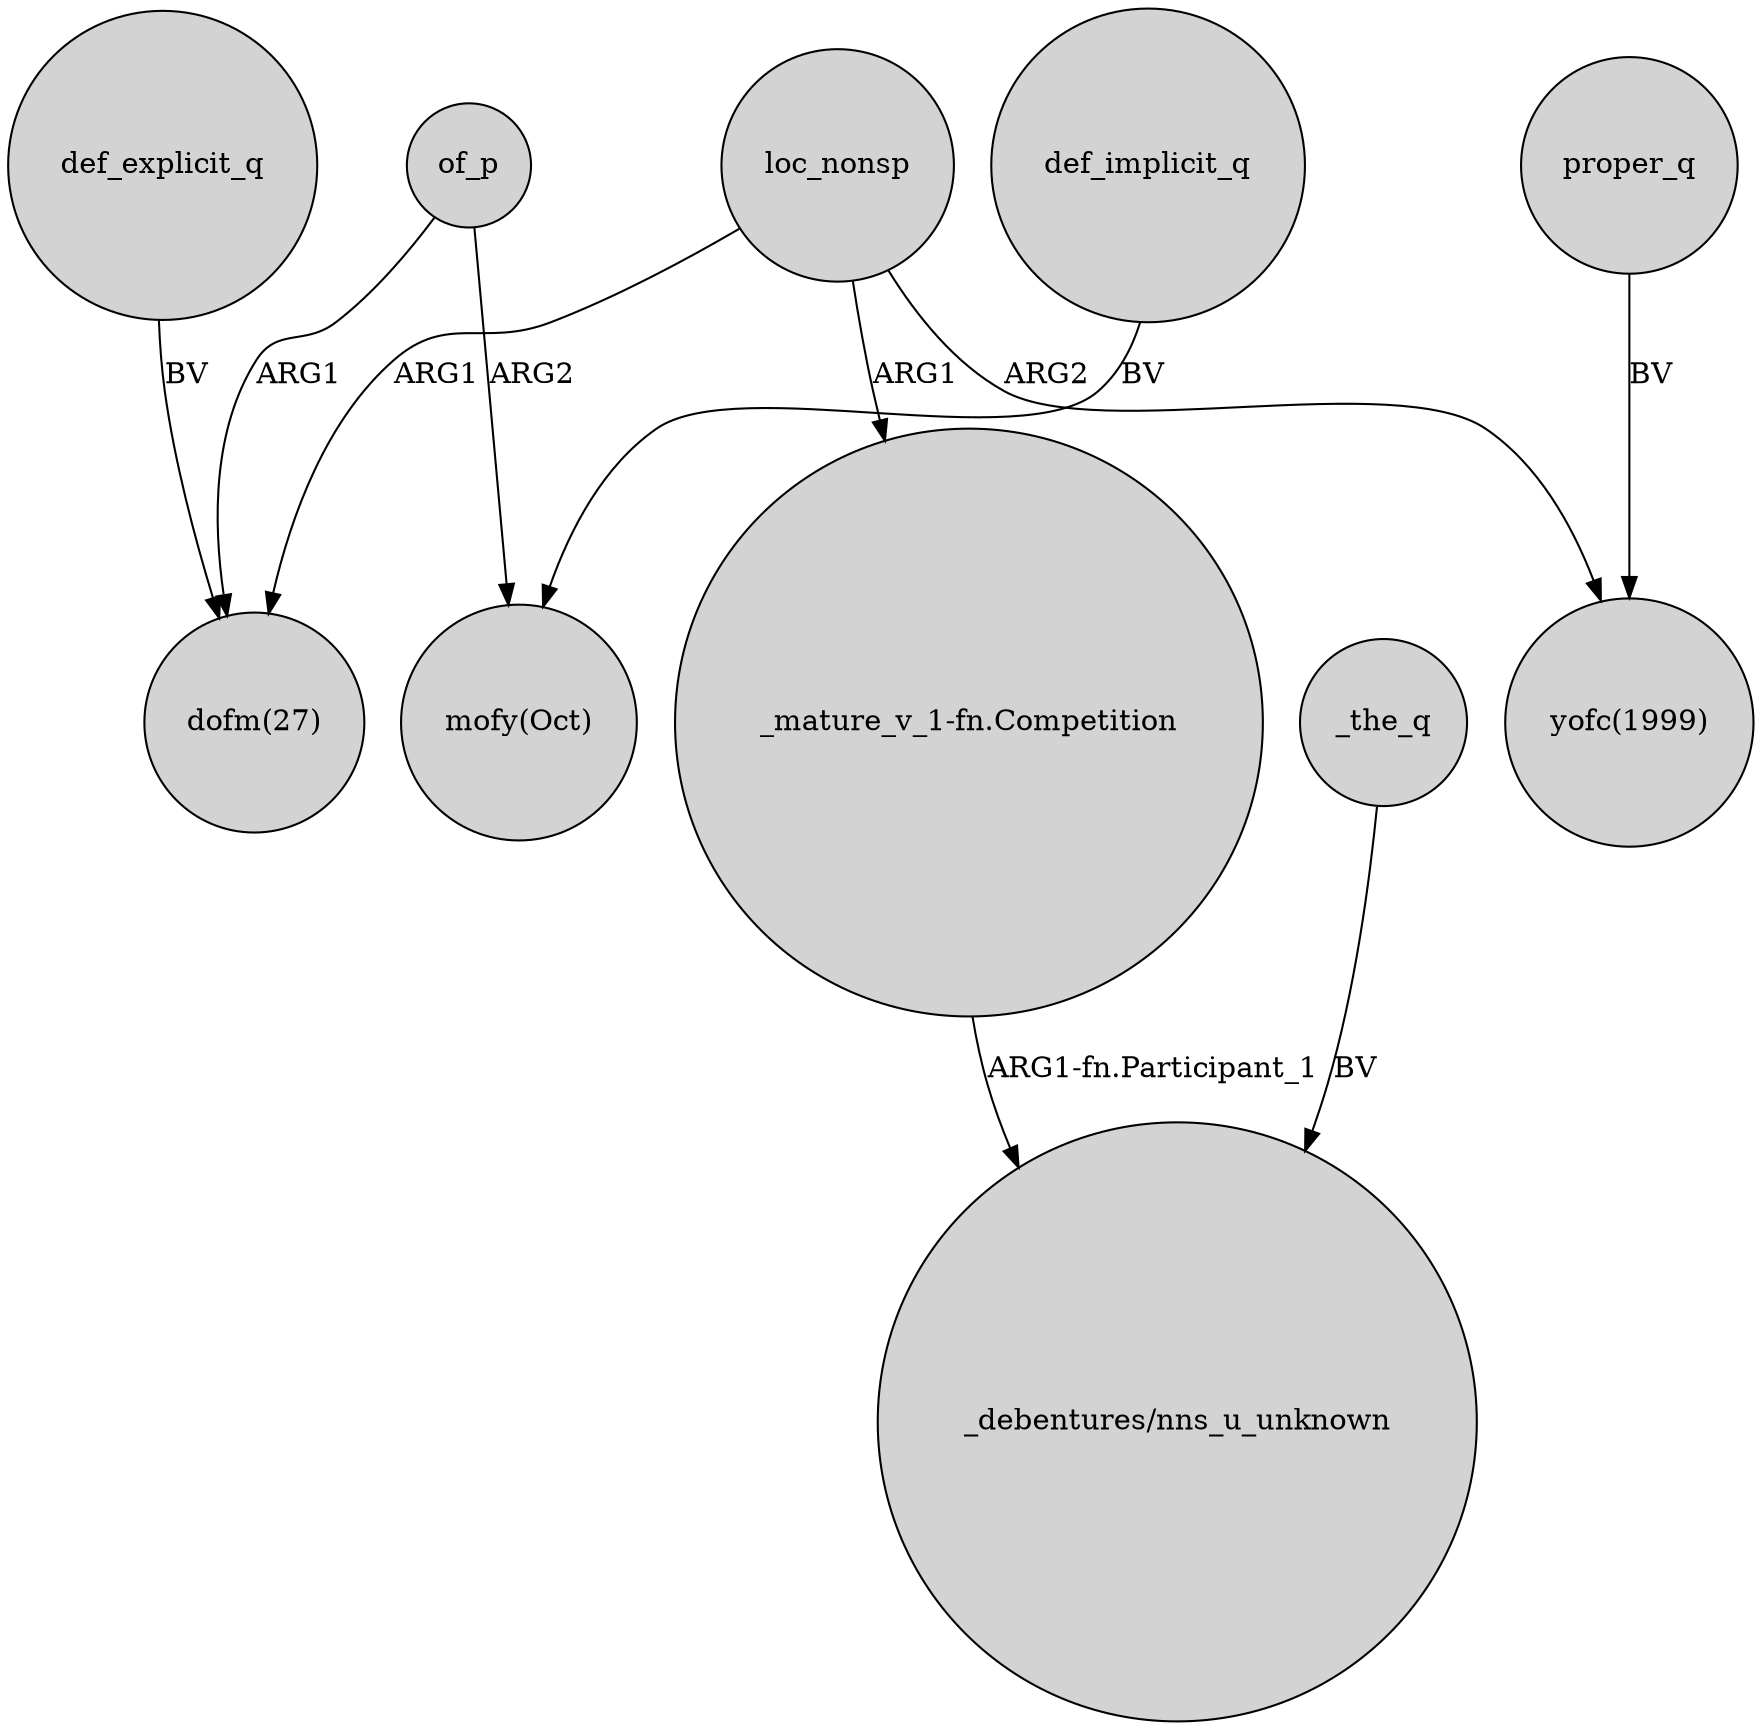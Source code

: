 digraph {
	node [shape=circle style=filled]
	def_explicit_q -> "dofm(27)" [label=BV]
	loc_nonsp -> "yofc(1999)" [label=ARG2]
	proper_q -> "yofc(1999)" [label=BV]
	of_p -> "dofm(27)" [label=ARG1]
	loc_nonsp -> "_mature_v_1-fn.Competition" [label=ARG1]
	_the_q -> "_debentures/nns_u_unknown" [label=BV]
	of_p -> "mofy(Oct)" [label=ARG2]
	"_mature_v_1-fn.Competition" -> "_debentures/nns_u_unknown" [label="ARG1-fn.Participant_1"]
	def_implicit_q -> "mofy(Oct)" [label=BV]
	loc_nonsp -> "dofm(27)" [label=ARG1]
}
